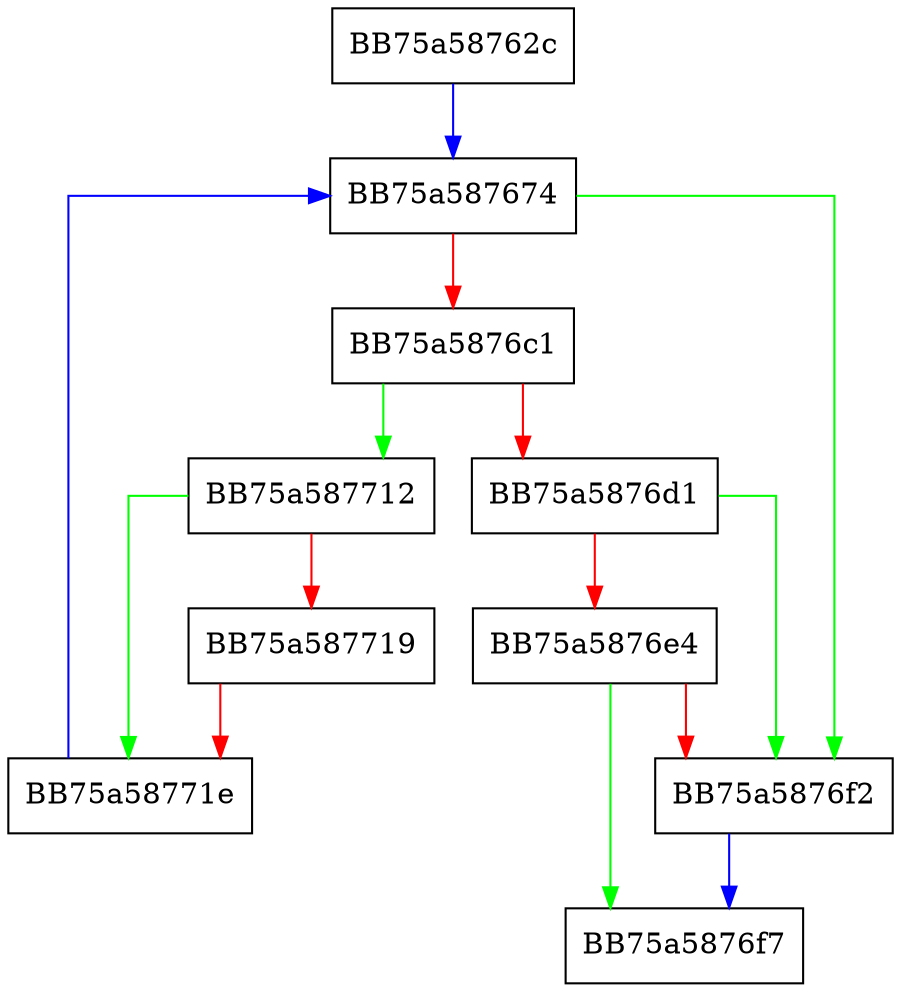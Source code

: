 digraph setRoot {
  node [shape="box"];
  graph [splines=ortho];
  BB75a58762c -> BB75a587674 [color="blue"];
  BB75a587674 -> BB75a5876f2 [color="green"];
  BB75a587674 -> BB75a5876c1 [color="red"];
  BB75a5876c1 -> BB75a587712 [color="green"];
  BB75a5876c1 -> BB75a5876d1 [color="red"];
  BB75a5876d1 -> BB75a5876f2 [color="green"];
  BB75a5876d1 -> BB75a5876e4 [color="red"];
  BB75a5876e4 -> BB75a5876f7 [color="green"];
  BB75a5876e4 -> BB75a5876f2 [color="red"];
  BB75a5876f2 -> BB75a5876f7 [color="blue"];
  BB75a587712 -> BB75a58771e [color="green"];
  BB75a587712 -> BB75a587719 [color="red"];
  BB75a587719 -> BB75a58771e [color="red"];
  BB75a58771e -> BB75a587674 [color="blue"];
}